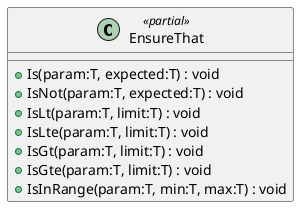 @startuml
class EnsureThat <<partial>> {
    + Is(param:T, expected:T) : void
    + IsNot(param:T, expected:T) : void
    + IsLt(param:T, limit:T) : void
    + IsLte(param:T, limit:T) : void
    + IsGt(param:T, limit:T) : void
    + IsGte(param:T, limit:T) : void
    + IsInRange(param:T, min:T, max:T) : void
}
@enduml
